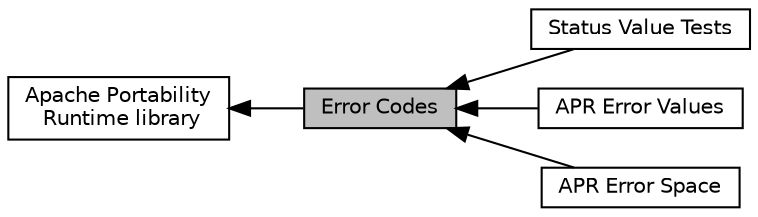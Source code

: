 digraph "Error Codes"
{
  edge [fontname="Helvetica",fontsize="10",labelfontname="Helvetica",labelfontsize="10"];
  node [fontname="Helvetica",fontsize="10",shape=record];
  rankdir=LR;
  Node4 [label="Status Value Tests",height=0.2,width=0.4,color="black", fillcolor="white", style="filled",URL="$group___a_p_r___s_t_a_t_u_s___i_s.html"];
  Node3 [label="APR Error Values",height=0.2,width=0.4,color="black", fillcolor="white", style="filled",URL="$group___a_p_r___error.html"];
  Node0 [label="Error Codes",height=0.2,width=0.4,color="black", fillcolor="grey75", style="filled", fontcolor="black"];
  Node1 [label="Apache Portability\l Runtime library",height=0.2,width=0.4,color="black", fillcolor="white", style="filled",URL="$group___a_p_r.html"];
  Node2 [label="APR Error Space",height=0.2,width=0.4,color="black", fillcolor="white", style="filled",URL="$group___a_p_r___e_r_r_o_r__map.html"];
  Node1->Node0 [shape=plaintext, dir="back", style="solid"];
  Node0->Node2 [shape=plaintext, dir="back", style="solid"];
  Node0->Node3 [shape=plaintext, dir="back", style="solid"];
  Node0->Node4 [shape=plaintext, dir="back", style="solid"];
}
